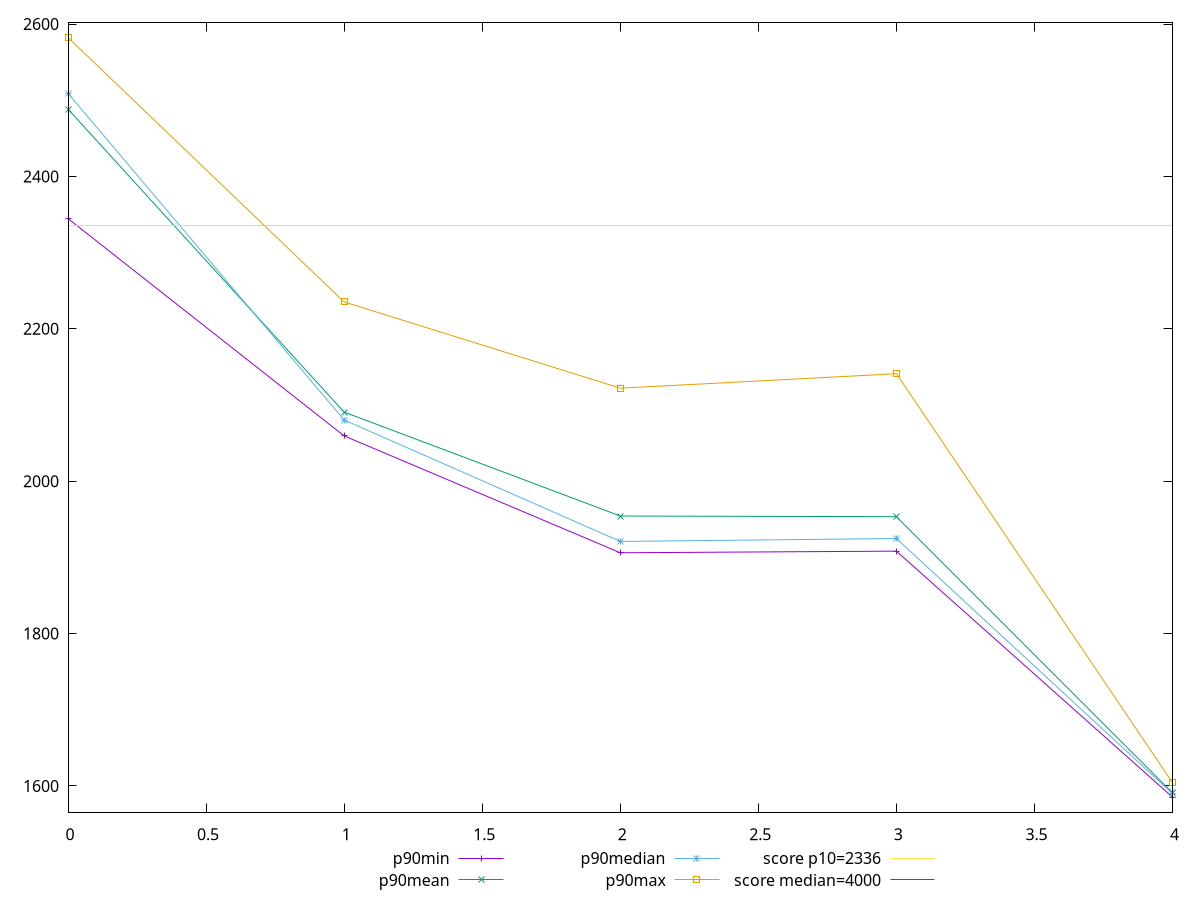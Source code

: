 reset

$p90Min <<EOF
0 2344.6229999999996
1 2059.3695000000002
2 1906.0104999999999
3 1908.1375
4 1585.2314999999999
EOF

$p90Mean <<EOF
0 2488.281206914892
1 2090.614349468085
2 1954.2384303191493
3 1953.3695452127656
4 1590.8908164893612
EOF

$p90Median <<EOF
0 2509.079025
1 2080.27225
2 1920.888875
3 1924.73675
4 1589.831475
EOF

$p90Max <<EOF
0 2582.3700000000003
1 2235.197
2 2122.05965
3 2141.0334999999995
4 1604.2685999999999
EOF

set key outside below
set xrange [0:4]
set yrange [1565.2887299999998:2602.3127700000005]
set trange [1565.2887299999998:2602.3127700000005]
set terminal svg size 640, 560 enhanced background rgb 'white'
set output "report_00019_2021-02-10T18-14-37.922Z//first-contentful-paint/progression/value.svg"

plot $p90Min title "p90min" with linespoints, \
     $p90Mean title "p90mean" with linespoints, \
     $p90Median title "p90median" with linespoints, \
     $p90Max title "p90max" with linespoints, \
     2336 title "score p10=2336", \
     4000 title "score median=4000"

reset
